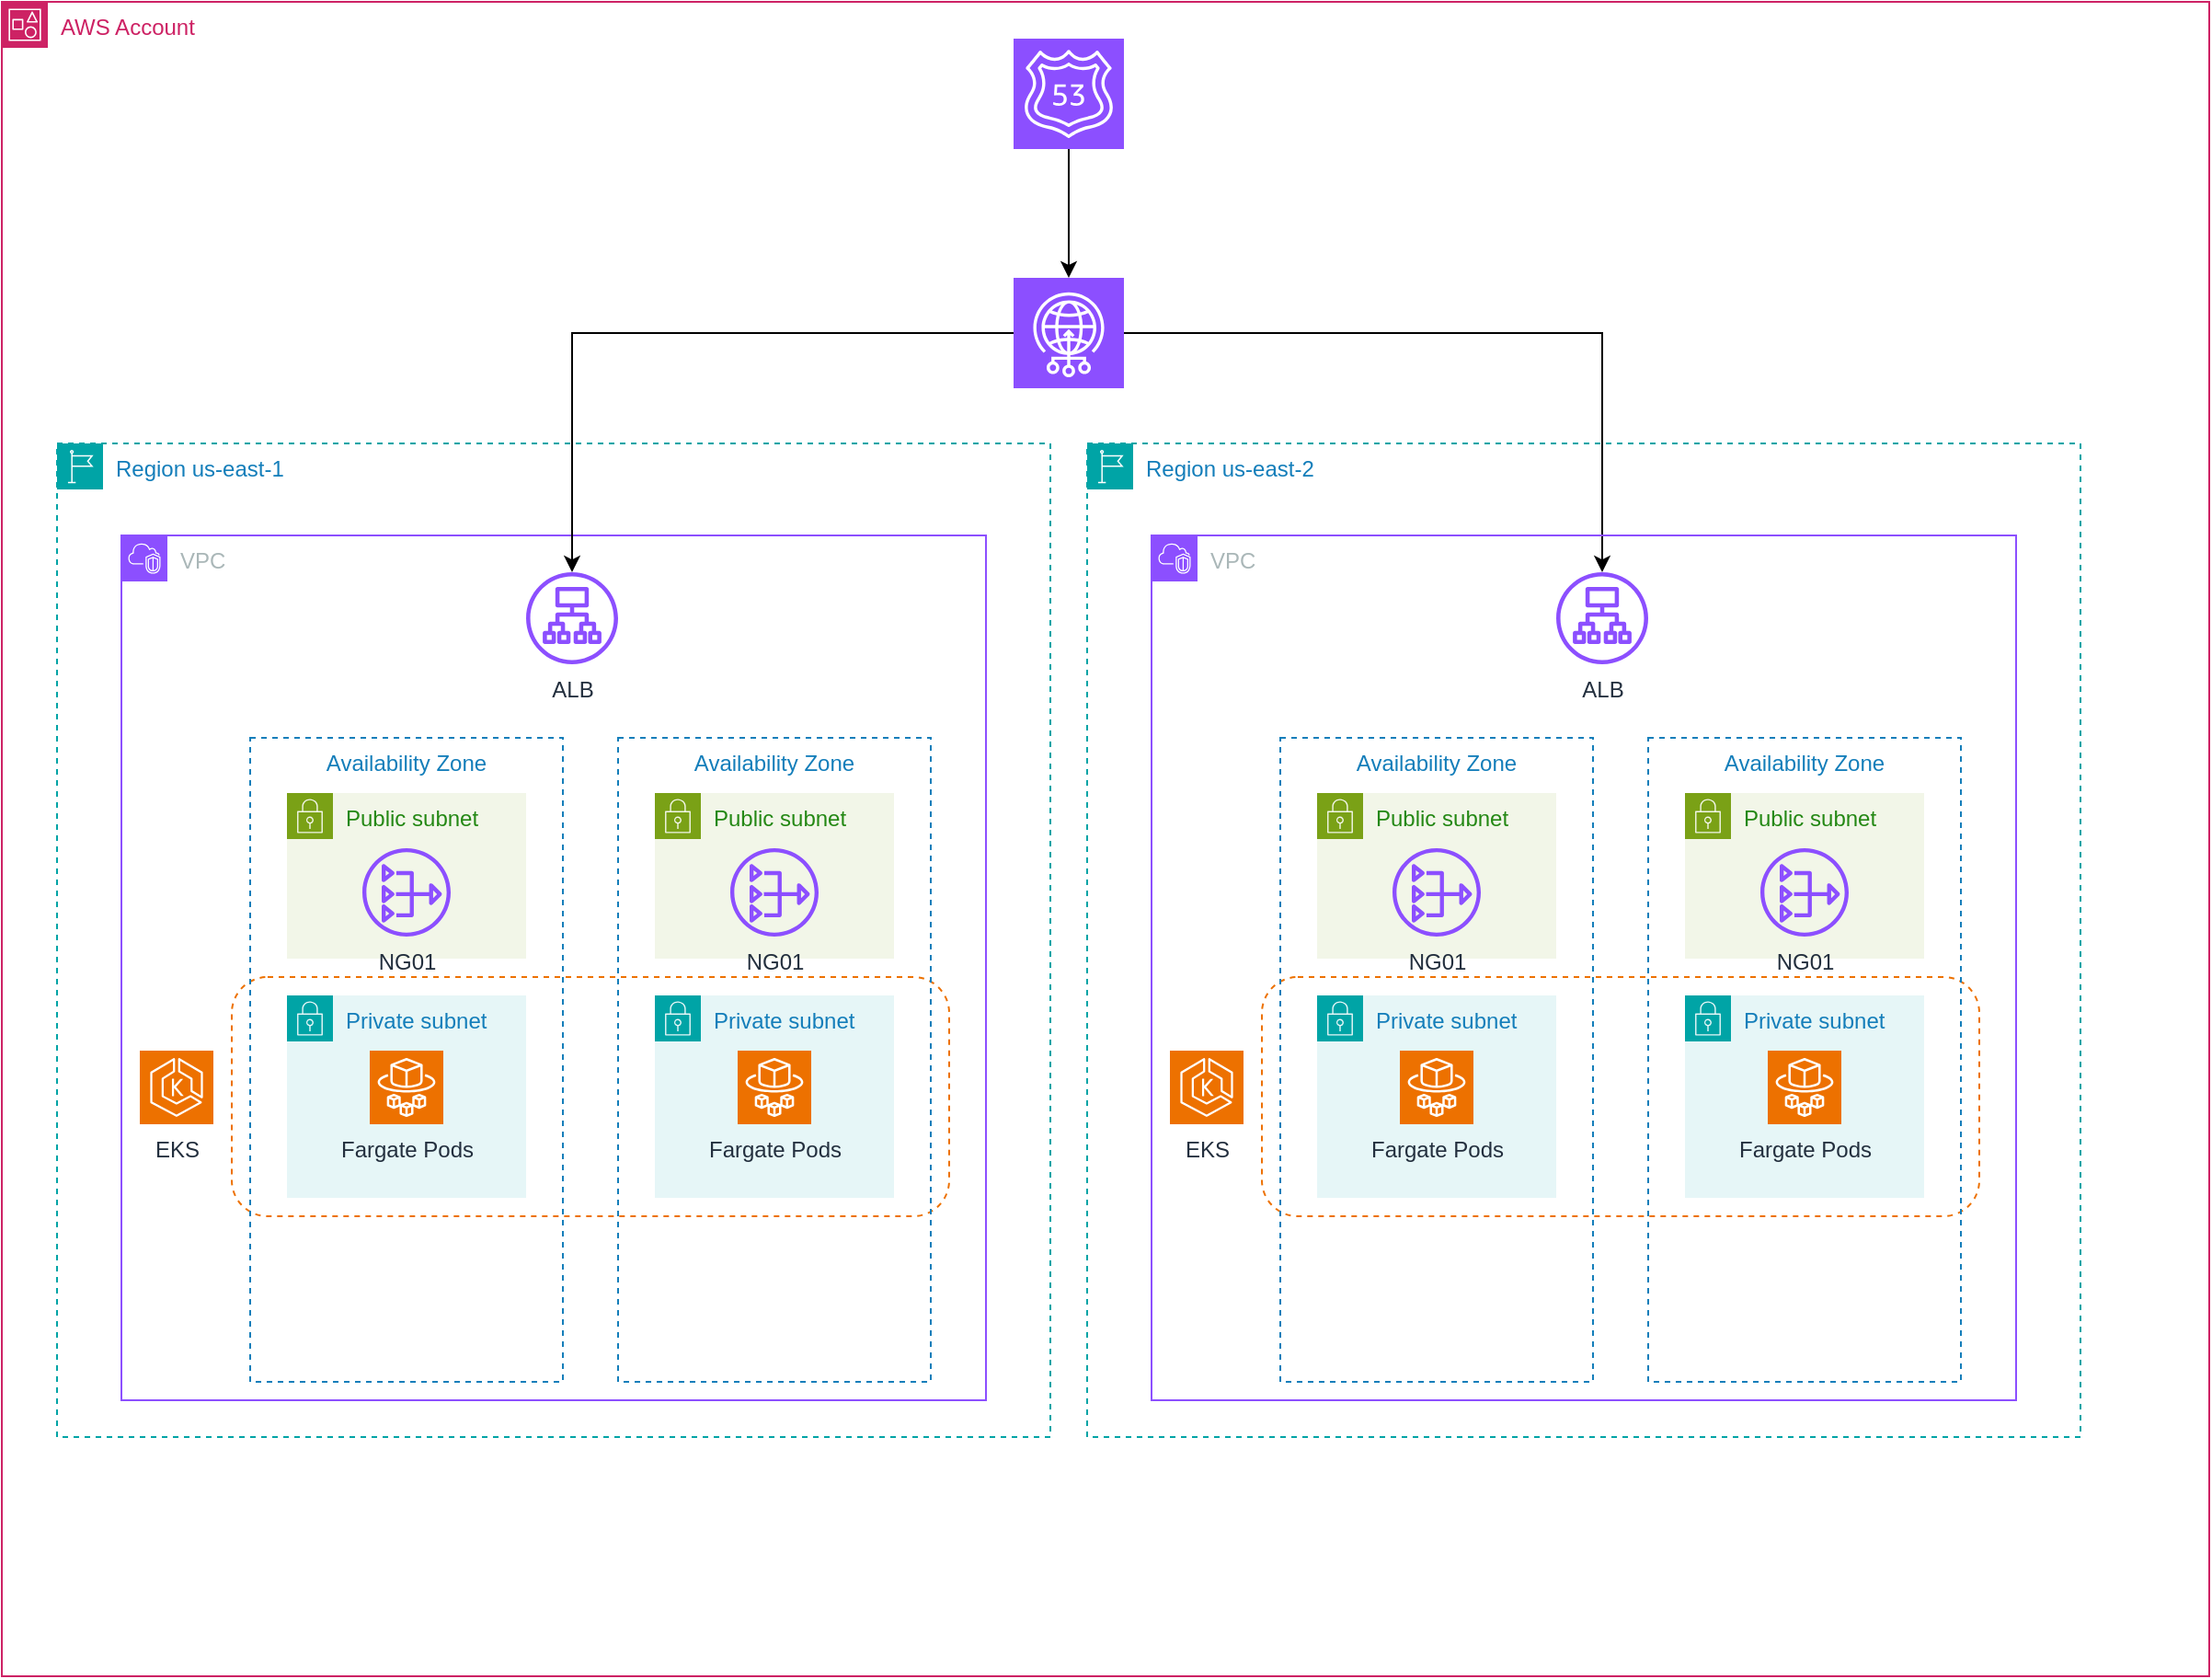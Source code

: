 <mxfile version="28.0.6">
  <diagram name="Página-1" id="nFeDpkTlTFJwxdaBuVsp">
    <mxGraphModel dx="1077" dy="648" grid="1" gridSize="10" guides="1" tooltips="1" connect="1" arrows="1" fold="1" page="1" pageScale="1" pageWidth="2339" pageHeight="3300" math="0" shadow="0">
      <root>
        <mxCell id="0" />
        <mxCell id="1" parent="0" />
        <mxCell id="CkI2VLxSrD-WyDVZx0Os-3" value="AWS Account" style="points=[[0,0],[0.25,0],[0.5,0],[0.75,0],[1,0],[1,0.25],[1,0.5],[1,0.75],[1,1],[0.75,1],[0.5,1],[0.25,1],[0,1],[0,0.75],[0,0.5],[0,0.25]];outlineConnect=0;gradientColor=none;html=1;whiteSpace=wrap;fontSize=12;fontStyle=0;container=1;pointerEvents=0;collapsible=0;recursiveResize=0;shape=mxgraph.aws4.group;grIcon=mxgraph.aws4.group_account;strokeColor=#CD2264;fillColor=none;verticalAlign=top;align=left;spacingLeft=30;fontColor=#CD2264;dashed=0;" vertex="1" parent="1">
          <mxGeometry x="300" y="20" width="1200" height="910" as="geometry" />
        </mxCell>
        <mxCell id="CkI2VLxSrD-WyDVZx0Os-1" value="Region us-east-1" style="points=[[0,0],[0.25,0],[0.5,0],[0.75,0],[1,0],[1,0.25],[1,0.5],[1,0.75],[1,1],[0.75,1],[0.5,1],[0.25,1],[0,1],[0,0.75],[0,0.5],[0,0.25]];outlineConnect=0;gradientColor=none;html=1;whiteSpace=wrap;fontSize=12;fontStyle=0;container=1;pointerEvents=0;collapsible=0;recursiveResize=0;shape=mxgraph.aws4.group;grIcon=mxgraph.aws4.group_region;strokeColor=#00A4A6;fillColor=none;verticalAlign=top;align=left;spacingLeft=30;fontColor=#147EBA;dashed=1;" vertex="1" parent="CkI2VLxSrD-WyDVZx0Os-3">
          <mxGeometry x="30" y="240" width="540" height="540" as="geometry" />
        </mxCell>
        <mxCell id="CkI2VLxSrD-WyDVZx0Os-9" value="VPC" style="points=[[0,0],[0.25,0],[0.5,0],[0.75,0],[1,0],[1,0.25],[1,0.5],[1,0.75],[1,1],[0.75,1],[0.5,1],[0.25,1],[0,1],[0,0.75],[0,0.5],[0,0.25]];outlineConnect=0;gradientColor=none;html=1;whiteSpace=wrap;fontSize=12;fontStyle=0;container=1;pointerEvents=0;collapsible=0;recursiveResize=0;shape=mxgraph.aws4.group;grIcon=mxgraph.aws4.group_vpc2;strokeColor=#8C4FFF;fillColor=none;verticalAlign=top;align=left;spacingLeft=30;fontColor=#AAB7B8;dashed=0;" vertex="1" parent="CkI2VLxSrD-WyDVZx0Os-1">
          <mxGeometry x="35" y="50" width="470" height="470" as="geometry" />
        </mxCell>
        <mxCell id="CkI2VLxSrD-WyDVZx0Os-12" value="EKS" style="sketch=0;points=[[0,0,0],[0.25,0,0],[0.5,0,0],[0.75,0,0],[1,0,0],[0,1,0],[0.25,1,0],[0.5,1,0],[0.75,1,0],[1,1,0],[0,0.25,0],[0,0.5,0],[0,0.75,0],[1,0.25,0],[1,0.5,0],[1,0.75,0]];outlineConnect=0;fontColor=#232F3E;fillColor=#ED7100;strokeColor=#ffffff;dashed=0;verticalLabelPosition=bottom;verticalAlign=top;align=center;html=1;fontSize=12;fontStyle=0;aspect=fixed;shape=mxgraph.aws4.resourceIcon;resIcon=mxgraph.aws4.eks;" vertex="1" parent="CkI2VLxSrD-WyDVZx0Os-9">
          <mxGeometry x="10" y="280" width="40" height="40" as="geometry" />
        </mxCell>
        <mxCell id="CkI2VLxSrD-WyDVZx0Os-15" value="ALB" style="sketch=0;outlineConnect=0;fontColor=#232F3E;gradientColor=none;fillColor=#8C4FFF;strokeColor=none;dashed=0;verticalLabelPosition=bottom;verticalAlign=top;align=center;html=1;fontSize=12;fontStyle=0;aspect=fixed;pointerEvents=1;shape=mxgraph.aws4.application_load_balancer;" vertex="1" parent="CkI2VLxSrD-WyDVZx0Os-9">
          <mxGeometry x="220" y="20" width="50" height="50" as="geometry" />
        </mxCell>
        <mxCell id="CkI2VLxSrD-WyDVZx0Os-14" value="" style="rounded=1;whiteSpace=wrap;html=1;dashed=1;strokeColor=light-dark(#ED7100,#FF8000);fillColor=none;" vertex="1" parent="CkI2VLxSrD-WyDVZx0Os-9">
          <mxGeometry x="60" y="240" width="390" height="130" as="geometry" />
        </mxCell>
        <mxCell id="CkI2VLxSrD-WyDVZx0Os-36" value="Availability Zone" style="fillColor=none;strokeColor=#147EBA;dashed=1;verticalAlign=top;fontStyle=0;fontColor=#147EBA;whiteSpace=wrap;html=1;" vertex="1" parent="CkI2VLxSrD-WyDVZx0Os-9">
          <mxGeometry x="70" y="110" width="170" height="350" as="geometry" />
        </mxCell>
        <mxCell id="CkI2VLxSrD-WyDVZx0Os-37" value="Public subnet" style="points=[[0,0],[0.25,0],[0.5,0],[0.75,0],[1,0],[1,0.25],[1,0.5],[1,0.75],[1,1],[0.75,1],[0.5,1],[0.25,1],[0,1],[0,0.75],[0,0.5],[0,0.25]];outlineConnect=0;gradientColor=none;html=1;whiteSpace=wrap;fontSize=12;fontStyle=0;container=0;pointerEvents=0;collapsible=0;recursiveResize=0;shape=mxgraph.aws4.group;grIcon=mxgraph.aws4.group_security_group;grStroke=0;strokeColor=#7AA116;fillColor=#F2F6E8;verticalAlign=top;align=left;spacingLeft=30;fontColor=#248814;dashed=0;" vertex="1" parent="CkI2VLxSrD-WyDVZx0Os-9">
          <mxGeometry x="90" y="140" width="130" height="90" as="geometry" />
        </mxCell>
        <mxCell id="CkI2VLxSrD-WyDVZx0Os-38" value="NG01" style="sketch=0;outlineConnect=0;fontColor=#232F3E;gradientColor=none;fillColor=#8C4FFF;strokeColor=none;dashed=0;verticalLabelPosition=bottom;verticalAlign=top;align=center;html=1;fontSize=12;fontStyle=0;aspect=fixed;pointerEvents=1;shape=mxgraph.aws4.nat_gateway;container=0;" vertex="1" parent="CkI2VLxSrD-WyDVZx0Os-9">
          <mxGeometry x="131" y="170" width="48" height="48" as="geometry" />
        </mxCell>
        <mxCell id="CkI2VLxSrD-WyDVZx0Os-39" value="Private subnet" style="points=[[0,0],[0.25,0],[0.5,0],[0.75,0],[1,0],[1,0.25],[1,0.5],[1,0.75],[1,1],[0.75,1],[0.5,1],[0.25,1],[0,1],[0,0.75],[0,0.5],[0,0.25]];outlineConnect=0;gradientColor=none;html=1;whiteSpace=wrap;fontSize=12;fontStyle=0;container=0;pointerEvents=0;collapsible=0;recursiveResize=0;shape=mxgraph.aws4.group;grIcon=mxgraph.aws4.group_security_group;grStroke=0;strokeColor=#00A4A6;fillColor=#E6F6F7;verticalAlign=top;align=left;spacingLeft=30;fontColor=#147EBA;dashed=0;" vertex="1" parent="CkI2VLxSrD-WyDVZx0Os-9">
          <mxGeometry x="90" y="250" width="130" height="110" as="geometry" />
        </mxCell>
        <mxCell id="CkI2VLxSrD-WyDVZx0Os-40" value="Fargate Pods" style="sketch=0;points=[[0,0,0],[0.25,0,0],[0.5,0,0],[0.75,0,0],[1,0,0],[0,1,0],[0.25,1,0],[0.5,1,0],[0.75,1,0],[1,1,0],[0,0.25,0],[0,0.5,0],[0,0.75,0],[1,0.25,0],[1,0.5,0],[1,0.75,0]];outlineConnect=0;fontColor=#232F3E;fillColor=#ED7100;strokeColor=#ffffff;dashed=0;verticalLabelPosition=bottom;verticalAlign=top;align=center;html=1;fontSize=12;fontStyle=0;aspect=fixed;shape=mxgraph.aws4.resourceIcon;resIcon=mxgraph.aws4.fargate;container=0;" vertex="1" parent="CkI2VLxSrD-WyDVZx0Os-9">
          <mxGeometry x="135" y="280" width="40" height="40" as="geometry" />
        </mxCell>
        <mxCell id="CkI2VLxSrD-WyDVZx0Os-31" value="Availability Zone" style="fillColor=none;strokeColor=#147EBA;dashed=1;verticalAlign=top;fontStyle=0;fontColor=#147EBA;whiteSpace=wrap;html=1;" vertex="1" parent="CkI2VLxSrD-WyDVZx0Os-9">
          <mxGeometry x="270" y="110" width="170" height="350" as="geometry" />
        </mxCell>
        <mxCell id="CkI2VLxSrD-WyDVZx0Os-21" value="Public subnet" style="points=[[0,0],[0.25,0],[0.5,0],[0.75,0],[1,0],[1,0.25],[1,0.5],[1,0.75],[1,1],[0.75,1],[0.5,1],[0.25,1],[0,1],[0,0.75],[0,0.5],[0,0.25]];outlineConnect=0;gradientColor=none;html=1;whiteSpace=wrap;fontSize=12;fontStyle=0;container=0;pointerEvents=0;collapsible=0;recursiveResize=0;shape=mxgraph.aws4.group;grIcon=mxgraph.aws4.group_security_group;grStroke=0;strokeColor=#7AA116;fillColor=#F2F6E8;verticalAlign=top;align=left;spacingLeft=30;fontColor=#248814;dashed=0;" vertex="1" parent="CkI2VLxSrD-WyDVZx0Os-9">
          <mxGeometry x="290" y="140" width="130" height="90" as="geometry" />
        </mxCell>
        <mxCell id="CkI2VLxSrD-WyDVZx0Os-23" value="NG01" style="sketch=0;outlineConnect=0;fontColor=#232F3E;gradientColor=none;fillColor=#8C4FFF;strokeColor=none;dashed=0;verticalLabelPosition=bottom;verticalAlign=top;align=center;html=1;fontSize=12;fontStyle=0;aspect=fixed;pointerEvents=1;shape=mxgraph.aws4.nat_gateway;container=0;" vertex="1" parent="CkI2VLxSrD-WyDVZx0Os-9">
          <mxGeometry x="331" y="170" width="48" height="48" as="geometry" />
        </mxCell>
        <mxCell id="CkI2VLxSrD-WyDVZx0Os-18" value="Private subnet" style="points=[[0,0],[0.25,0],[0.5,0],[0.75,0],[1,0],[1,0.25],[1,0.5],[1,0.75],[1,1],[0.75,1],[0.5,1],[0.25,1],[0,1],[0,0.75],[0,0.5],[0,0.25]];outlineConnect=0;gradientColor=none;html=1;whiteSpace=wrap;fontSize=12;fontStyle=0;container=0;pointerEvents=0;collapsible=0;recursiveResize=0;shape=mxgraph.aws4.group;grIcon=mxgraph.aws4.group_security_group;grStroke=0;strokeColor=#00A4A6;fillColor=#E6F6F7;verticalAlign=top;align=left;spacingLeft=30;fontColor=#147EBA;dashed=0;" vertex="1" parent="CkI2VLxSrD-WyDVZx0Os-9">
          <mxGeometry x="290" y="250" width="130" height="110" as="geometry" />
        </mxCell>
        <mxCell id="CkI2VLxSrD-WyDVZx0Os-24" value="Fargate Pods" style="sketch=0;points=[[0,0,0],[0.25,0,0],[0.5,0,0],[0.75,0,0],[1,0,0],[0,1,0],[0.25,1,0],[0.5,1,0],[0.75,1,0],[1,1,0],[0,0.25,0],[0,0.5,0],[0,0.75,0],[1,0.25,0],[1,0.5,0],[1,0.75,0]];outlineConnect=0;fontColor=#232F3E;fillColor=#ED7100;strokeColor=#ffffff;dashed=0;verticalLabelPosition=bottom;verticalAlign=top;align=center;html=1;fontSize=12;fontStyle=0;aspect=fixed;shape=mxgraph.aws4.resourceIcon;resIcon=mxgraph.aws4.fargate;container=0;" vertex="1" parent="CkI2VLxSrD-WyDVZx0Os-9">
          <mxGeometry x="335" y="280" width="40" height="40" as="geometry" />
        </mxCell>
        <mxCell id="CkI2VLxSrD-WyDVZx0Os-5" value="" style="sketch=0;points=[[0,0,0],[0.25,0,0],[0.5,0,0],[0.75,0,0],[1,0,0],[0,1,0],[0.25,1,0],[0.5,1,0],[0.75,1,0],[1,1,0],[0,0.25,0],[0,0.5,0],[0,0.75,0],[1,0.25,0],[1,0.5,0],[1,0.75,0]];outlineConnect=0;fontColor=#232F3E;fillColor=#8C4FFF;strokeColor=#ffffff;dashed=0;verticalLabelPosition=bottom;verticalAlign=top;align=center;html=1;fontSize=12;fontStyle=0;aspect=fixed;shape=mxgraph.aws4.resourceIcon;resIcon=mxgraph.aws4.route_53;" vertex="1" parent="CkI2VLxSrD-WyDVZx0Os-3">
          <mxGeometry x="550" y="20" width="60" height="60" as="geometry" />
        </mxCell>
        <mxCell id="CkI2VLxSrD-WyDVZx0Os-41" style="edgeStyle=orthogonalEdgeStyle;rounded=0;orthogonalLoop=1;jettySize=auto;html=1;" edge="1" parent="CkI2VLxSrD-WyDVZx0Os-3" source="CkI2VLxSrD-WyDVZx0Os-6" target="CkI2VLxSrD-WyDVZx0Os-15">
          <mxGeometry relative="1" as="geometry" />
        </mxCell>
        <mxCell id="CkI2VLxSrD-WyDVZx0Os-57" style="edgeStyle=orthogonalEdgeStyle;rounded=0;orthogonalLoop=1;jettySize=auto;html=1;" edge="1" parent="CkI2VLxSrD-WyDVZx0Os-3" source="CkI2VLxSrD-WyDVZx0Os-6" target="CkI2VLxSrD-WyDVZx0Os-45">
          <mxGeometry relative="1" as="geometry" />
        </mxCell>
        <mxCell id="CkI2VLxSrD-WyDVZx0Os-6" value="" style="sketch=0;points=[[0,0,0],[0.25,0,0],[0.5,0,0],[0.75,0,0],[1,0,0],[0,1,0],[0.25,1,0],[0.5,1,0],[0.75,1,0],[1,1,0],[0,0.25,0],[0,0.5,0],[0,0.75,0],[1,0.25,0],[1,0.5,0],[1,0.75,0]];outlineConnect=0;fontColor=#232F3E;fillColor=#8C4FFF;strokeColor=#ffffff;dashed=0;verticalLabelPosition=bottom;verticalAlign=top;align=center;html=1;fontSize=12;fontStyle=0;aspect=fixed;shape=mxgraph.aws4.resourceIcon;resIcon=mxgraph.aws4.global_accelerator;" vertex="1" parent="CkI2VLxSrD-WyDVZx0Os-3">
          <mxGeometry x="550" y="150" width="60" height="60" as="geometry" />
        </mxCell>
        <mxCell id="CkI2VLxSrD-WyDVZx0Os-7" style="edgeStyle=orthogonalEdgeStyle;rounded=0;orthogonalLoop=1;jettySize=auto;html=1;entryX=0.5;entryY=0;entryDx=0;entryDy=0;entryPerimeter=0;" edge="1" parent="CkI2VLxSrD-WyDVZx0Os-3" source="CkI2VLxSrD-WyDVZx0Os-5" target="CkI2VLxSrD-WyDVZx0Os-6">
          <mxGeometry relative="1" as="geometry" />
        </mxCell>
        <mxCell id="CkI2VLxSrD-WyDVZx0Os-42" value="Region us-east-2" style="points=[[0,0],[0.25,0],[0.5,0],[0.75,0],[1,0],[1,0.25],[1,0.5],[1,0.75],[1,1],[0.75,1],[0.5,1],[0.25,1],[0,1],[0,0.75],[0,0.5],[0,0.25]];outlineConnect=0;gradientColor=none;html=1;whiteSpace=wrap;fontSize=12;fontStyle=0;container=1;pointerEvents=0;collapsible=0;recursiveResize=0;shape=mxgraph.aws4.group;grIcon=mxgraph.aws4.group_region;strokeColor=#00A4A6;fillColor=none;verticalAlign=top;align=left;spacingLeft=30;fontColor=#147EBA;dashed=1;" vertex="1" parent="CkI2VLxSrD-WyDVZx0Os-3">
          <mxGeometry x="590" y="240" width="540" height="540" as="geometry" />
        </mxCell>
        <mxCell id="CkI2VLxSrD-WyDVZx0Os-43" value="VPC" style="points=[[0,0],[0.25,0],[0.5,0],[0.75,0],[1,0],[1,0.25],[1,0.5],[1,0.75],[1,1],[0.75,1],[0.5,1],[0.25,1],[0,1],[0,0.75],[0,0.5],[0,0.25]];outlineConnect=0;gradientColor=none;html=1;whiteSpace=wrap;fontSize=12;fontStyle=0;container=1;pointerEvents=0;collapsible=0;recursiveResize=0;shape=mxgraph.aws4.group;grIcon=mxgraph.aws4.group_vpc2;strokeColor=#8C4FFF;fillColor=none;verticalAlign=top;align=left;spacingLeft=30;fontColor=#AAB7B8;dashed=0;" vertex="1" parent="CkI2VLxSrD-WyDVZx0Os-42">
          <mxGeometry x="35" y="50" width="470" height="470" as="geometry" />
        </mxCell>
        <mxCell id="CkI2VLxSrD-WyDVZx0Os-44" value="EKS" style="sketch=0;points=[[0,0,0],[0.25,0,0],[0.5,0,0],[0.75,0,0],[1,0,0],[0,1,0],[0.25,1,0],[0.5,1,0],[0.75,1,0],[1,1,0],[0,0.25,0],[0,0.5,0],[0,0.75,0],[1,0.25,0],[1,0.5,0],[1,0.75,0]];outlineConnect=0;fontColor=#232F3E;fillColor=#ED7100;strokeColor=#ffffff;dashed=0;verticalLabelPosition=bottom;verticalAlign=top;align=center;html=1;fontSize=12;fontStyle=0;aspect=fixed;shape=mxgraph.aws4.resourceIcon;resIcon=mxgraph.aws4.eks;" vertex="1" parent="CkI2VLxSrD-WyDVZx0Os-43">
          <mxGeometry x="10" y="280" width="40" height="40" as="geometry" />
        </mxCell>
        <mxCell id="CkI2VLxSrD-WyDVZx0Os-45" value="ALB" style="sketch=0;outlineConnect=0;fontColor=#232F3E;gradientColor=none;fillColor=#8C4FFF;strokeColor=none;dashed=0;verticalLabelPosition=bottom;verticalAlign=top;align=center;html=1;fontSize=12;fontStyle=0;aspect=fixed;pointerEvents=1;shape=mxgraph.aws4.application_load_balancer;" vertex="1" parent="CkI2VLxSrD-WyDVZx0Os-43">
          <mxGeometry x="220" y="20" width="50" height="50" as="geometry" />
        </mxCell>
        <mxCell id="CkI2VLxSrD-WyDVZx0Os-46" value="" style="rounded=1;whiteSpace=wrap;html=1;dashed=1;strokeColor=light-dark(#ED7100,#FF8000);fillColor=none;" vertex="1" parent="CkI2VLxSrD-WyDVZx0Os-43">
          <mxGeometry x="60" y="240" width="390" height="130" as="geometry" />
        </mxCell>
        <mxCell id="CkI2VLxSrD-WyDVZx0Os-47" value="Availability Zone" style="fillColor=none;strokeColor=#147EBA;dashed=1;verticalAlign=top;fontStyle=0;fontColor=#147EBA;whiteSpace=wrap;html=1;" vertex="1" parent="CkI2VLxSrD-WyDVZx0Os-43">
          <mxGeometry x="70" y="110" width="170" height="350" as="geometry" />
        </mxCell>
        <mxCell id="CkI2VLxSrD-WyDVZx0Os-48" value="Public subnet" style="points=[[0,0],[0.25,0],[0.5,0],[0.75,0],[1,0],[1,0.25],[1,0.5],[1,0.75],[1,1],[0.75,1],[0.5,1],[0.25,1],[0,1],[0,0.75],[0,0.5],[0,0.25]];outlineConnect=0;gradientColor=none;html=1;whiteSpace=wrap;fontSize=12;fontStyle=0;container=0;pointerEvents=0;collapsible=0;recursiveResize=0;shape=mxgraph.aws4.group;grIcon=mxgraph.aws4.group_security_group;grStroke=0;strokeColor=#7AA116;fillColor=#F2F6E8;verticalAlign=top;align=left;spacingLeft=30;fontColor=#248814;dashed=0;" vertex="1" parent="CkI2VLxSrD-WyDVZx0Os-43">
          <mxGeometry x="90" y="140" width="130" height="90" as="geometry" />
        </mxCell>
        <mxCell id="CkI2VLxSrD-WyDVZx0Os-49" value="NG01" style="sketch=0;outlineConnect=0;fontColor=#232F3E;gradientColor=none;fillColor=#8C4FFF;strokeColor=none;dashed=0;verticalLabelPosition=bottom;verticalAlign=top;align=center;html=1;fontSize=12;fontStyle=0;aspect=fixed;pointerEvents=1;shape=mxgraph.aws4.nat_gateway;container=0;" vertex="1" parent="CkI2VLxSrD-WyDVZx0Os-43">
          <mxGeometry x="131" y="170" width="48" height="48" as="geometry" />
        </mxCell>
        <mxCell id="CkI2VLxSrD-WyDVZx0Os-50" value="Private subnet" style="points=[[0,0],[0.25,0],[0.5,0],[0.75,0],[1,0],[1,0.25],[1,0.5],[1,0.75],[1,1],[0.75,1],[0.5,1],[0.25,1],[0,1],[0,0.75],[0,0.5],[0,0.25]];outlineConnect=0;gradientColor=none;html=1;whiteSpace=wrap;fontSize=12;fontStyle=0;container=0;pointerEvents=0;collapsible=0;recursiveResize=0;shape=mxgraph.aws4.group;grIcon=mxgraph.aws4.group_security_group;grStroke=0;strokeColor=#00A4A6;fillColor=#E6F6F7;verticalAlign=top;align=left;spacingLeft=30;fontColor=#147EBA;dashed=0;" vertex="1" parent="CkI2VLxSrD-WyDVZx0Os-43">
          <mxGeometry x="90" y="250" width="130" height="110" as="geometry" />
        </mxCell>
        <mxCell id="CkI2VLxSrD-WyDVZx0Os-51" value="Fargate Pods" style="sketch=0;points=[[0,0,0],[0.25,0,0],[0.5,0,0],[0.75,0,0],[1,0,0],[0,1,0],[0.25,1,0],[0.5,1,0],[0.75,1,0],[1,1,0],[0,0.25,0],[0,0.5,0],[0,0.75,0],[1,0.25,0],[1,0.5,0],[1,0.75,0]];outlineConnect=0;fontColor=#232F3E;fillColor=#ED7100;strokeColor=#ffffff;dashed=0;verticalLabelPosition=bottom;verticalAlign=top;align=center;html=1;fontSize=12;fontStyle=0;aspect=fixed;shape=mxgraph.aws4.resourceIcon;resIcon=mxgraph.aws4.fargate;container=0;" vertex="1" parent="CkI2VLxSrD-WyDVZx0Os-43">
          <mxGeometry x="135" y="280" width="40" height="40" as="geometry" />
        </mxCell>
        <mxCell id="CkI2VLxSrD-WyDVZx0Os-52" value="Availability Zone" style="fillColor=none;strokeColor=#147EBA;dashed=1;verticalAlign=top;fontStyle=0;fontColor=#147EBA;whiteSpace=wrap;html=1;" vertex="1" parent="CkI2VLxSrD-WyDVZx0Os-43">
          <mxGeometry x="270" y="110" width="170" height="350" as="geometry" />
        </mxCell>
        <mxCell id="CkI2VLxSrD-WyDVZx0Os-53" value="Public subnet" style="points=[[0,0],[0.25,0],[0.5,0],[0.75,0],[1,0],[1,0.25],[1,0.5],[1,0.75],[1,1],[0.75,1],[0.5,1],[0.25,1],[0,1],[0,0.75],[0,0.5],[0,0.25]];outlineConnect=0;gradientColor=none;html=1;whiteSpace=wrap;fontSize=12;fontStyle=0;container=0;pointerEvents=0;collapsible=0;recursiveResize=0;shape=mxgraph.aws4.group;grIcon=mxgraph.aws4.group_security_group;grStroke=0;strokeColor=#7AA116;fillColor=#F2F6E8;verticalAlign=top;align=left;spacingLeft=30;fontColor=#248814;dashed=0;" vertex="1" parent="CkI2VLxSrD-WyDVZx0Os-43">
          <mxGeometry x="290" y="140" width="130" height="90" as="geometry" />
        </mxCell>
        <mxCell id="CkI2VLxSrD-WyDVZx0Os-54" value="NG01" style="sketch=0;outlineConnect=0;fontColor=#232F3E;gradientColor=none;fillColor=#8C4FFF;strokeColor=none;dashed=0;verticalLabelPosition=bottom;verticalAlign=top;align=center;html=1;fontSize=12;fontStyle=0;aspect=fixed;pointerEvents=1;shape=mxgraph.aws4.nat_gateway;container=0;" vertex="1" parent="CkI2VLxSrD-WyDVZx0Os-43">
          <mxGeometry x="331" y="170" width="48" height="48" as="geometry" />
        </mxCell>
        <mxCell id="CkI2VLxSrD-WyDVZx0Os-55" value="Private subnet" style="points=[[0,0],[0.25,0],[0.5,0],[0.75,0],[1,0],[1,0.25],[1,0.5],[1,0.75],[1,1],[0.75,1],[0.5,1],[0.25,1],[0,1],[0,0.75],[0,0.5],[0,0.25]];outlineConnect=0;gradientColor=none;html=1;whiteSpace=wrap;fontSize=12;fontStyle=0;container=0;pointerEvents=0;collapsible=0;recursiveResize=0;shape=mxgraph.aws4.group;grIcon=mxgraph.aws4.group_security_group;grStroke=0;strokeColor=#00A4A6;fillColor=#E6F6F7;verticalAlign=top;align=left;spacingLeft=30;fontColor=#147EBA;dashed=0;" vertex="1" parent="CkI2VLxSrD-WyDVZx0Os-43">
          <mxGeometry x="290" y="250" width="130" height="110" as="geometry" />
        </mxCell>
        <mxCell id="CkI2VLxSrD-WyDVZx0Os-56" value="Fargate Pods" style="sketch=0;points=[[0,0,0],[0.25,0,0],[0.5,0,0],[0.75,0,0],[1,0,0],[0,1,0],[0.25,1,0],[0.5,1,0],[0.75,1,0],[1,1,0],[0,0.25,0],[0,0.5,0],[0,0.75,0],[1,0.25,0],[1,0.5,0],[1,0.75,0]];outlineConnect=0;fontColor=#232F3E;fillColor=#ED7100;strokeColor=#ffffff;dashed=0;verticalLabelPosition=bottom;verticalAlign=top;align=center;html=1;fontSize=12;fontStyle=0;aspect=fixed;shape=mxgraph.aws4.resourceIcon;resIcon=mxgraph.aws4.fargate;container=0;" vertex="1" parent="CkI2VLxSrD-WyDVZx0Os-43">
          <mxGeometry x="335" y="280" width="40" height="40" as="geometry" />
        </mxCell>
      </root>
    </mxGraphModel>
  </diagram>
</mxfile>
